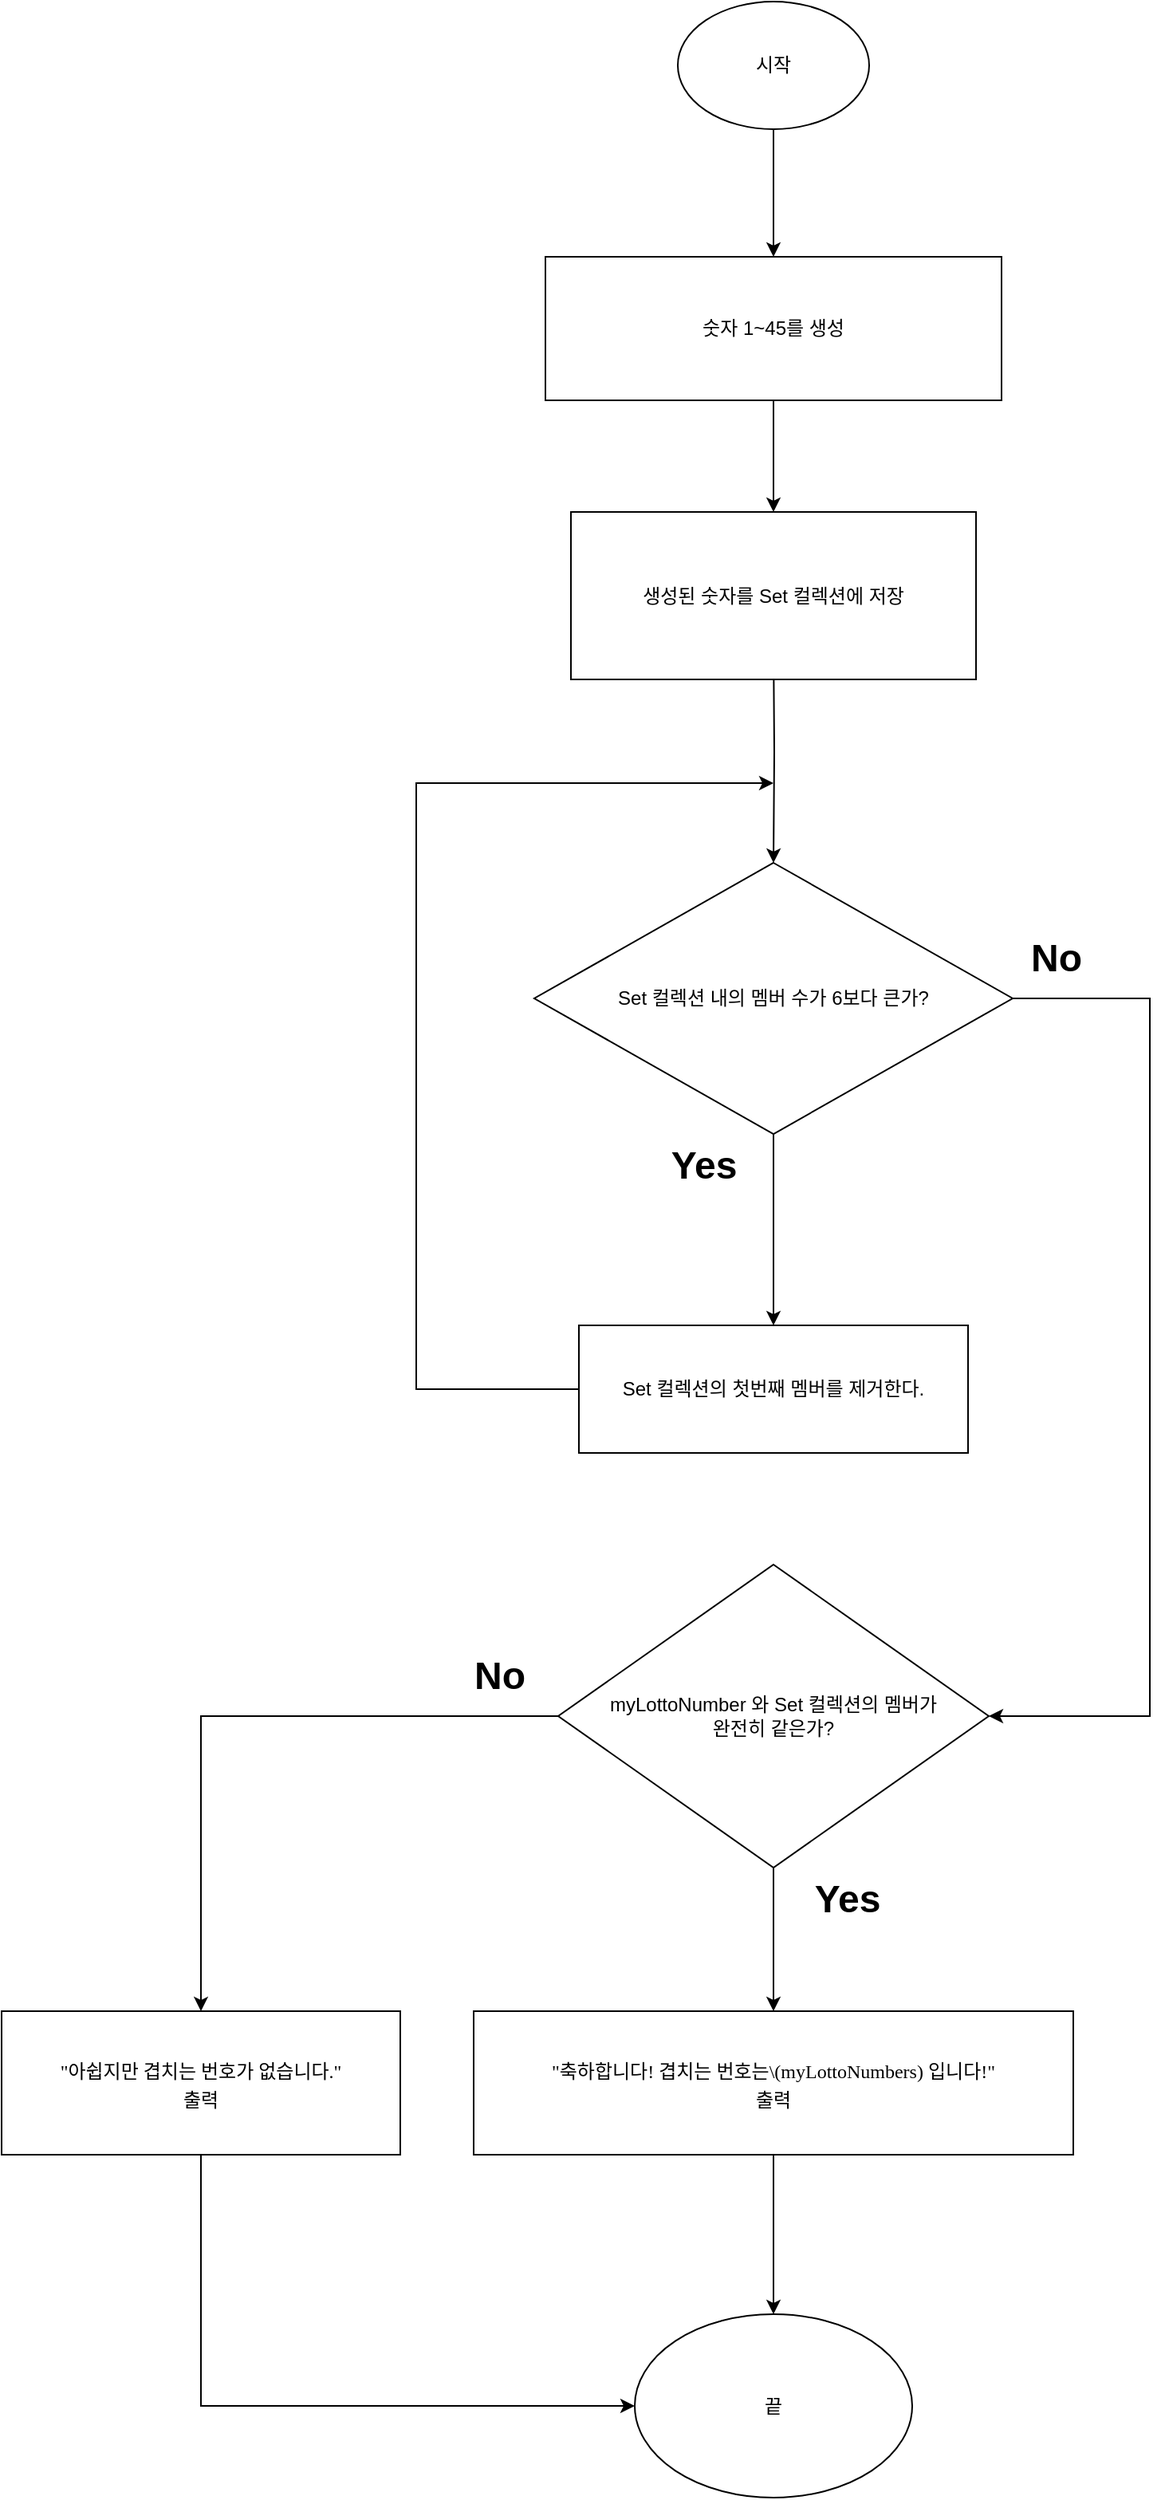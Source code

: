 <mxfile version="24.6.4" type="device">
  <diagram name="페이지-1" id="KOh19ug340gx2M4w_G4C">
    <mxGraphModel dx="1781" dy="615" grid="1" gridSize="10" guides="1" tooltips="1" connect="1" arrows="1" fold="1" page="1" pageScale="1" pageWidth="827" pageHeight="1169" math="0" shadow="0">
      <root>
        <mxCell id="0" />
        <mxCell id="1" parent="0" />
        <mxCell id="HyCuDbk5J3wFjORHdMJ6-13" value="" style="edgeStyle=orthogonalEdgeStyle;rounded=0;orthogonalLoop=1;jettySize=auto;html=1;" parent="1" source="HyCuDbk5J3wFjORHdMJ6-1" target="HyCuDbk5J3wFjORHdMJ6-12" edge="1">
          <mxGeometry relative="1" as="geometry" />
        </mxCell>
        <mxCell id="HyCuDbk5J3wFjORHdMJ6-1" value="시작" style="ellipse;whiteSpace=wrap;html=1;" parent="1" vertex="1">
          <mxGeometry x="354" y="20" width="120" height="80" as="geometry" />
        </mxCell>
        <mxCell id="YJoZYMgmiX2J_byv7jkj-2" value="" style="edgeStyle=orthogonalEdgeStyle;rounded=0;orthogonalLoop=1;jettySize=auto;html=1;" parent="1" source="HyCuDbk5J3wFjORHdMJ6-12" target="YJoZYMgmiX2J_byv7jkj-1" edge="1">
          <mxGeometry relative="1" as="geometry" />
        </mxCell>
        <mxCell id="HyCuDbk5J3wFjORHdMJ6-12" value="숫자 1~45를 생성" style="whiteSpace=wrap;html=1;" parent="1" vertex="1">
          <mxGeometry x="271" y="180" width="286" height="90" as="geometry" />
        </mxCell>
        <mxCell id="HyCuDbk5J3wFjORHdMJ6-21" value="" style="edgeStyle=orthogonalEdgeStyle;rounded=0;orthogonalLoop=1;jettySize=auto;html=1;" parent="1" target="HyCuDbk5J3wFjORHdMJ6-20" edge="1">
          <mxGeometry relative="1" as="geometry">
            <mxPoint x="414" y="420" as="sourcePoint" />
          </mxGeometry>
        </mxCell>
        <mxCell id="HyCuDbk5J3wFjORHdMJ6-23" value="" style="edgeStyle=orthogonalEdgeStyle;rounded=0;orthogonalLoop=1;jettySize=auto;html=1;" parent="1" source="HyCuDbk5J3wFjORHdMJ6-20" target="HyCuDbk5J3wFjORHdMJ6-22" edge="1">
          <mxGeometry relative="1" as="geometry" />
        </mxCell>
        <mxCell id="HyCuDbk5J3wFjORHdMJ6-27" style="edgeStyle=orthogonalEdgeStyle;rounded=0;orthogonalLoop=1;jettySize=auto;html=1;exitX=1;exitY=0.5;exitDx=0;exitDy=0;entryX=1;entryY=0.5;entryDx=0;entryDy=0;" parent="1" source="HyCuDbk5J3wFjORHdMJ6-20" target="6U2sFkr6h7DayXP15vLO-1" edge="1">
          <mxGeometry relative="1" as="geometry">
            <mxPoint x="600" y="1090" as="targetPoint" />
            <Array as="points">
              <mxPoint x="650" y="645" />
              <mxPoint x="650" y="1095" />
            </Array>
          </mxGeometry>
        </mxCell>
        <mxCell id="HyCuDbk5J3wFjORHdMJ6-20" value="Set 컬렉션 내의 멤버 수가 6보다 큰가?" style="rhombus;whiteSpace=wrap;html=1;" parent="1" vertex="1">
          <mxGeometry x="264" y="560" width="300" height="170" as="geometry" />
        </mxCell>
        <mxCell id="HyCuDbk5J3wFjORHdMJ6-25" style="edgeStyle=orthogonalEdgeStyle;rounded=0;orthogonalLoop=1;jettySize=auto;html=1;exitX=0;exitY=0.5;exitDx=0;exitDy=0;" parent="1" source="HyCuDbk5J3wFjORHdMJ6-22" edge="1">
          <mxGeometry relative="1" as="geometry">
            <mxPoint x="414" y="510" as="targetPoint" />
            <Array as="points">
              <mxPoint x="190" y="890" />
              <mxPoint x="190" y="510" />
            </Array>
          </mxGeometry>
        </mxCell>
        <mxCell id="HyCuDbk5J3wFjORHdMJ6-22" value="Set 컬렉션의 첫번째 멤버를 제거한다." style="whiteSpace=wrap;html=1;" parent="1" vertex="1">
          <mxGeometry x="292" y="850" width="244" height="80" as="geometry" />
        </mxCell>
        <mxCell id="HyCuDbk5J3wFjORHdMJ6-24" value="Yes" style="text;strokeColor=none;fillColor=none;html=1;fontSize=24;fontStyle=1;verticalAlign=middle;align=center;" parent="1" vertex="1">
          <mxGeometry x="320" y="730" width="100" height="40" as="geometry" />
        </mxCell>
        <mxCell id="HyCuDbk5J3wFjORHdMJ6-28" value="No" style="text;strokeColor=none;fillColor=none;html=1;fontSize=24;fontStyle=1;verticalAlign=middle;align=center;" parent="1" vertex="1">
          <mxGeometry x="541" y="600" width="100" height="40" as="geometry" />
        </mxCell>
        <mxCell id="YJoZYMgmiX2J_byv7jkj-1" value="생성된 숫자를 Set 컬렉션에 저장" style="whiteSpace=wrap;html=1;" parent="1" vertex="1">
          <mxGeometry x="287" y="340" width="254" height="105" as="geometry" />
        </mxCell>
        <mxCell id="6U2sFkr6h7DayXP15vLO-3" value="" style="edgeStyle=orthogonalEdgeStyle;rounded=0;orthogonalLoop=1;jettySize=auto;html=1;" edge="1" parent="1" source="6U2sFkr6h7DayXP15vLO-1" target="6U2sFkr6h7DayXP15vLO-2">
          <mxGeometry relative="1" as="geometry" />
        </mxCell>
        <mxCell id="6U2sFkr6h7DayXP15vLO-5" value="" style="edgeStyle=orthogonalEdgeStyle;rounded=0;orthogonalLoop=1;jettySize=auto;html=1;" edge="1" parent="1" source="6U2sFkr6h7DayXP15vLO-1" target="6U2sFkr6h7DayXP15vLO-4">
          <mxGeometry relative="1" as="geometry" />
        </mxCell>
        <mxCell id="6U2sFkr6h7DayXP15vLO-1" value="myLottoNumber 와 Set 컬렉션의 멤버가&lt;div&gt;완전히 같은가?&lt;/div&gt;" style="rhombus;whiteSpace=wrap;html=1;" vertex="1" parent="1">
          <mxGeometry x="279" y="1000" width="270" height="190" as="geometry" />
        </mxCell>
        <mxCell id="6U2sFkr6h7DayXP15vLO-7" value="" style="edgeStyle=orthogonalEdgeStyle;rounded=0;orthogonalLoop=1;jettySize=auto;html=1;" edge="1" parent="1" source="6U2sFkr6h7DayXP15vLO-2" target="6U2sFkr6h7DayXP15vLO-6">
          <mxGeometry relative="1" as="geometry" />
        </mxCell>
        <mxCell id="6U2sFkr6h7DayXP15vLO-2" value="&lt;p style=&quot;margin: 0px; font-variant-numeric: normal; font-variant-east-asian: normal; font-variant-alternates: normal; font-kerning: auto; font-optical-sizing: auto; font-feature-settings: normal; font-variation-settings: normal; font-variant-position: normal; font-stretch: normal; line-height: normal; font-family: Menlo;&quot; class=&quot;p1&quot;&gt;&lt;span style=&quot;background-color: rgb(255, 255, 255);&quot;&gt;&quot;축하합니다! 겹치는 번호는\&lt;/span&gt;&lt;span class=&quot;s1&quot;&gt;(myLottoNumbers)&lt;/span&gt;&lt;span style=&quot;background-color: rgb(255, 255, 255);&quot;&gt; 입니다!&quot;&lt;/span&gt;&lt;br&gt;&lt;/p&gt;&lt;p style=&quot;margin: 0px; font-variant-numeric: normal; font-variant-east-asian: normal; font-variant-alternates: normal; font-kerning: auto; font-optical-sizing: auto; font-feature-settings: normal; font-variation-settings: normal; font-variant-position: normal; font-stretch: normal; line-height: normal; font-family: Menlo;&quot; class=&quot;p1&quot;&gt;&lt;span style=&quot;background-color: rgb(255, 255, 255);&quot;&gt;출력&lt;/span&gt;&lt;/p&gt;" style="whiteSpace=wrap;html=1;align=center;" vertex="1" parent="1">
          <mxGeometry x="226" y="1280" width="376" height="90" as="geometry" />
        </mxCell>
        <mxCell id="6U2sFkr6h7DayXP15vLO-8" style="edgeStyle=orthogonalEdgeStyle;rounded=0;orthogonalLoop=1;jettySize=auto;html=1;exitX=0.5;exitY=1;exitDx=0;exitDy=0;entryX=0;entryY=0.5;entryDx=0;entryDy=0;" edge="1" parent="1" source="6U2sFkr6h7DayXP15vLO-4" target="6U2sFkr6h7DayXP15vLO-6">
          <mxGeometry relative="1" as="geometry" />
        </mxCell>
        <mxCell id="6U2sFkr6h7DayXP15vLO-4" value="&lt;p style=&quot;margin: 0px; font-variant-numeric: normal; font-variant-east-asian: normal; font-variant-alternates: normal; font-kerning: auto; font-optical-sizing: auto; font-feature-settings: normal; font-variation-settings: normal; font-variant-position: normal; font-stretch: normal; line-height: normal; font-family: Menlo;&quot; class=&quot;p1&quot;&gt;&lt;span style=&quot;background-color: rgb(255, 255, 255);&quot;&gt;&quot;아쉽지만 겹치는 번호가 없습니다.&quot;&lt;/span&gt;&lt;/p&gt;&lt;p style=&quot;margin: 0px; font-variant-numeric: normal; font-variant-east-asian: normal; font-variant-alternates: normal; font-kerning: auto; font-optical-sizing: auto; font-feature-settings: normal; font-variation-settings: normal; font-variant-position: normal; font-stretch: normal; line-height: normal; font-family: Menlo;&quot; class=&quot;p1&quot;&gt;&lt;span style=&quot;background-color: rgb(255, 255, 255);&quot;&gt;출력&lt;/span&gt;&lt;/p&gt;" style="whiteSpace=wrap;html=1;align=center;" vertex="1" parent="1">
          <mxGeometry x="-70" y="1280" width="250" height="90" as="geometry" />
        </mxCell>
        <mxCell id="6U2sFkr6h7DayXP15vLO-6" value="끝" style="ellipse;whiteSpace=wrap;html=1;" vertex="1" parent="1">
          <mxGeometry x="327" y="1470" width="174" height="115" as="geometry" />
        </mxCell>
        <mxCell id="6U2sFkr6h7DayXP15vLO-9" value="Yes" style="text;strokeColor=none;fillColor=none;html=1;fontSize=24;fontStyle=1;verticalAlign=middle;align=center;" vertex="1" parent="1">
          <mxGeometry x="410" y="1190" width="100" height="40" as="geometry" />
        </mxCell>
        <mxCell id="6U2sFkr6h7DayXP15vLO-10" value="No" style="text;strokeColor=none;fillColor=none;html=1;fontSize=24;fontStyle=1;verticalAlign=middle;align=center;" vertex="1" parent="1">
          <mxGeometry x="192" y="1050" width="100" height="40" as="geometry" />
        </mxCell>
      </root>
    </mxGraphModel>
  </diagram>
</mxfile>
